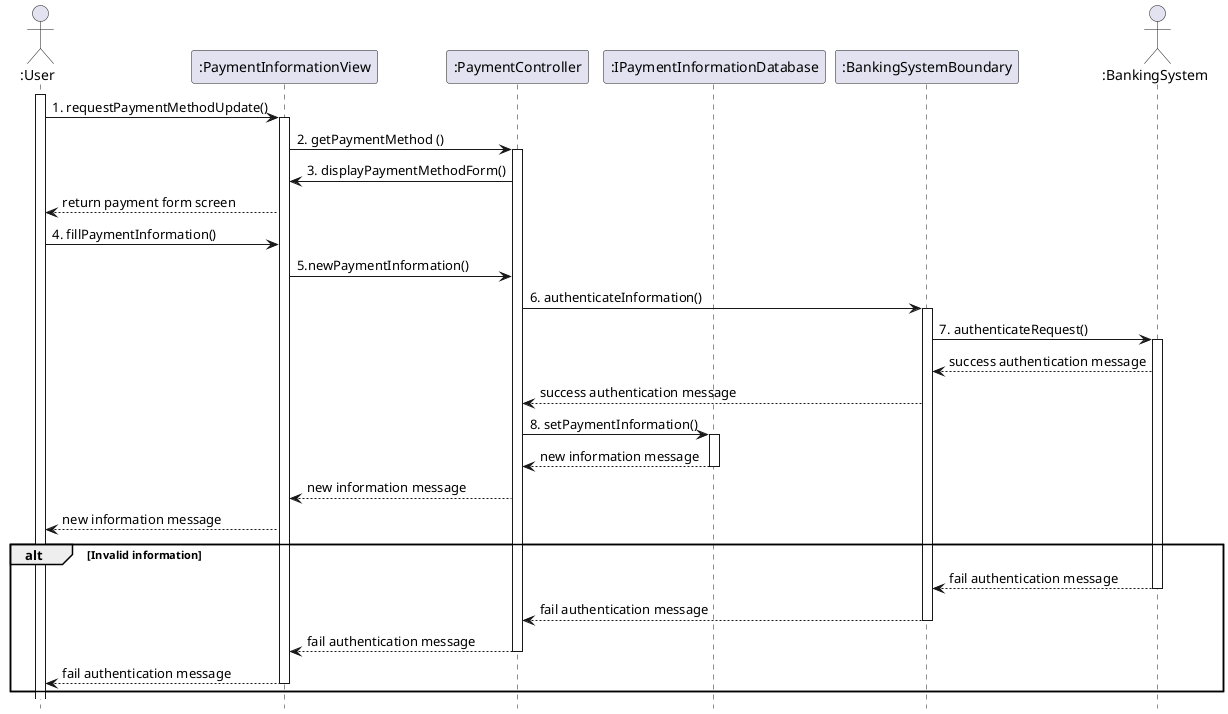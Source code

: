 @startuml UC_4
hide footbox


actor ":User" as User
participant ":PaymentInformationView" as PaymentInformationView
participant ":PaymentController" as PaymentController
participant ":IPaymentInformationDatabase" as PaymentInformation
participant ":BankingSystemBoundary" as BankingSystemBoundary
actor ":BankingSystem" as BankingSystem

User ++
  User -> PaymentInformationView : 1. requestPaymentMethodUpdate()
  activate PaymentInformationView
    PaymentInformationView -> PaymentController : 2. getPaymentMethod ()
    activate PaymentController
      PaymentController -> PaymentInformationView: 3. displayPaymentMethodForm()
      PaymentInformationView --> User: return payment form screen
  User -> PaymentInformationView: 4. fillPaymentInformation()
    PaymentInformationView -> PaymentController: 5.newPaymentInformation()
      PaymentController -> BankingSystemBoundary: 6. authenticateInformation()
      activate BankingSystemBoundary
        BankingSystemBoundary -> BankingSystem: 7. authenticateRequest()
        activate BankingSystem
          BankingSystem --> BankingSystemBoundary: success authentication message
        BankingSystemBoundary --> PaymentController: success authentication message
      PaymentController -> PaymentInformation: 8. setPaymentInformation()
      activate PaymentInformation
        PaymentInformation --> PaymentController: new information message
      deactivate PaymentInformation
      PaymentController --> PaymentInformationView: new information message
    PaymentInformationView --> User: new information message

alt Invalid information
  
  BankingSystem --> BankingSystemBoundary: fail authentication message
  BankingSystem --
    BankingSystemBoundary --> PaymentController: fail authentication message
    
  deactivate BankingSystemBoundary
    PaymentController --> PaymentInformationView: fail authentication message
    
  deactivate PaymentController
    PaymentInformationView --> User: fail authentication message
    
  deactivate PaymentInformationView
end

@enduml